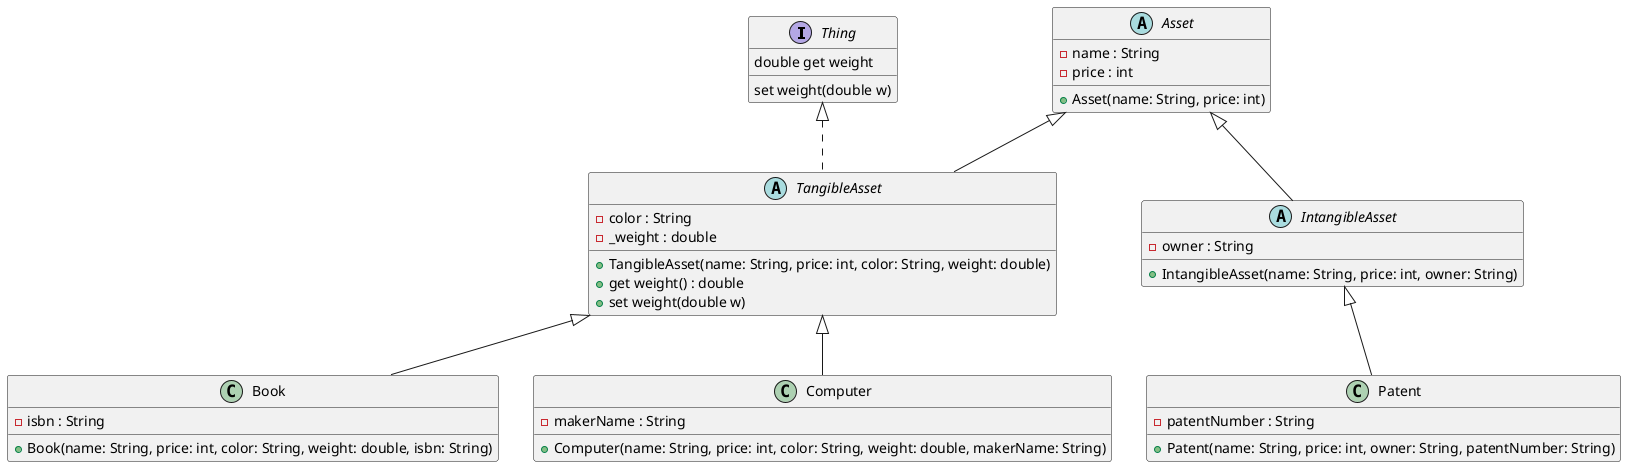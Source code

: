 @startuml
' Thing 인터페이스 (추상 인터페이스 클래스)
interface Thing {
  double get weight
  set weight(double w)
}

' Asset 추상 클래스
abstract class Asset {
  - name : String
  - price : int
  + Asset(name: String, price: int)
}

' IntangibleAsset 추상 클래스 (Asset 상속)
abstract class IntangibleAsset extends Asset {
  - owner : String
  + IntangibleAsset(name: String, price: int, owner: String)
}

' TangibleAsset 추상 클래스 (Asset 상속, Thing 구현)
abstract class TangibleAsset extends Asset implements Thing {
  - color : String
  - _weight : double
  + TangibleAsset(name: String, price: int, color: String, weight: double)
  + get weight() : double
  + set weight(double w)
}

' Patent 클래스 (IntangibleAsset 상속)
class Patent extends IntangibleAsset {
  - patentNumber : String
  + Patent(name: String, price: int, owner: String, patentNumber: String)
}

' Book 클래스 (TangibleAsset 상속)
class Book extends TangibleAsset {
  - isbn : String
  + Book(name: String, price: int, color: String, weight: double, isbn: String)
}

' Computer 클래스 (TangibleAsset 상속)
class Computer extends TangibleAsset {
  - makerName : String
  + Computer(name: String, price: int, color: String, weight: double, makerName: String)
}

@enduml
